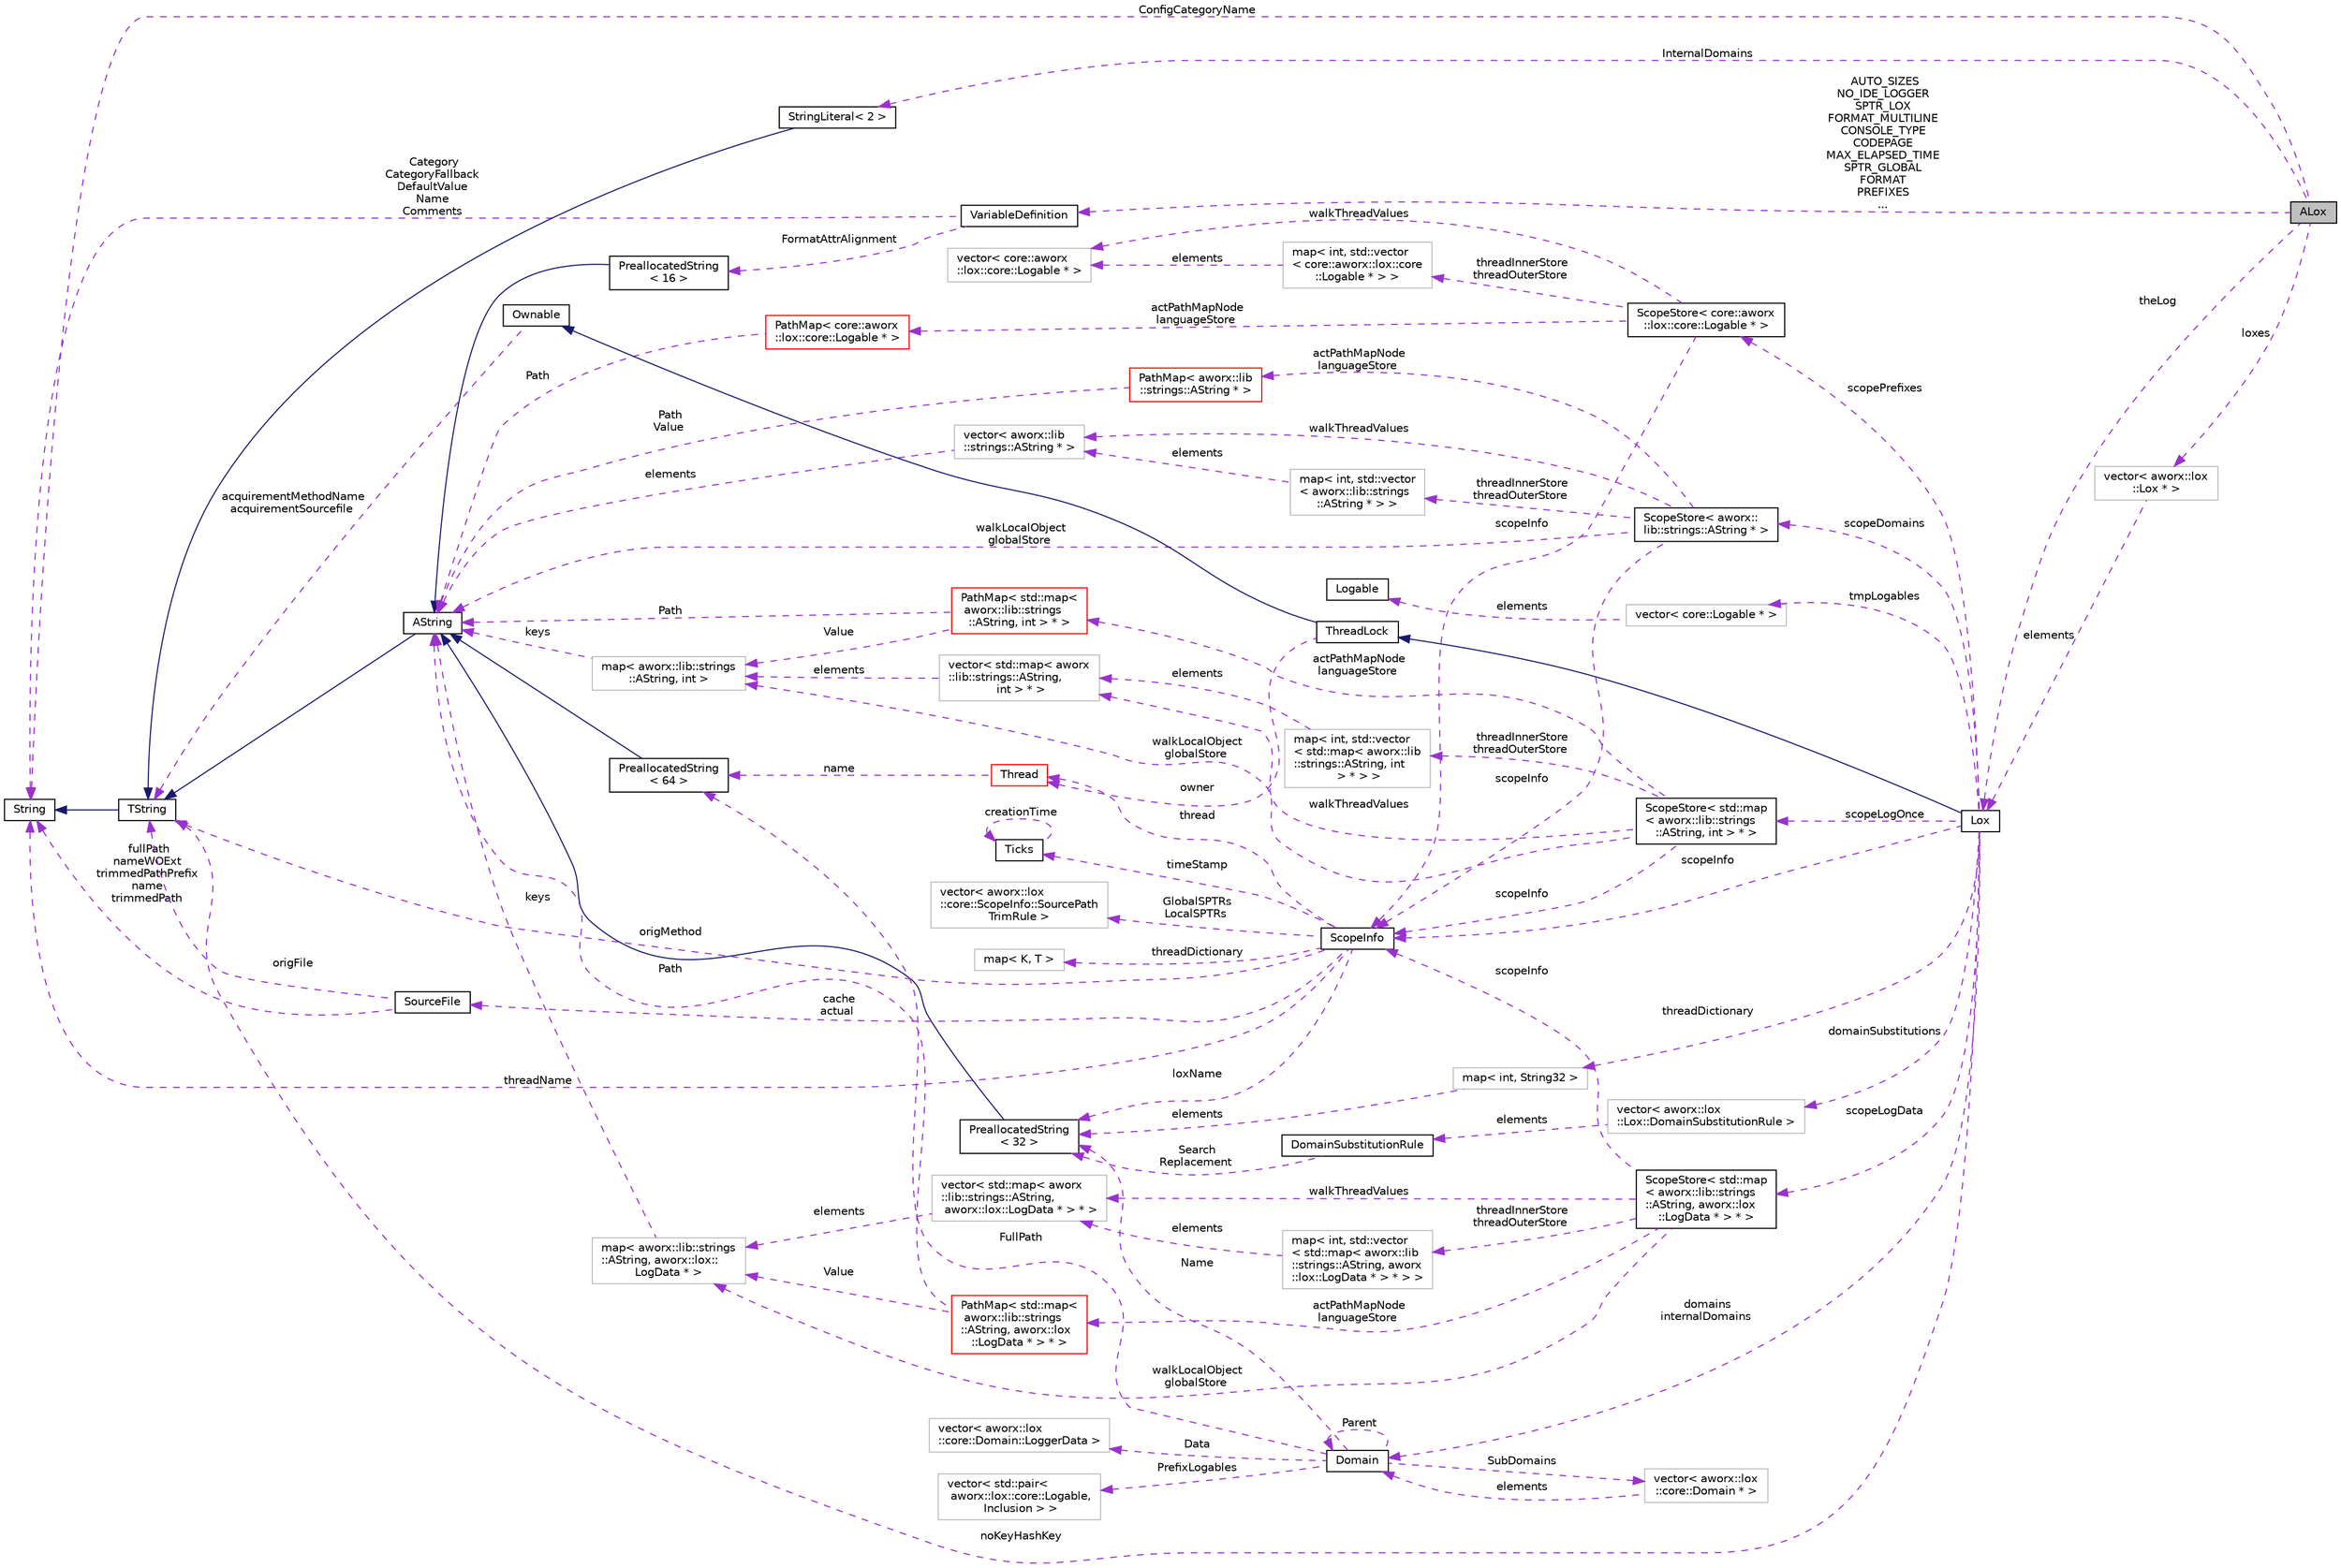 digraph "ALox"
{
  edge [fontname="Helvetica",fontsize="10",labelfontname="Helvetica",labelfontsize="10"];
  node [fontname="Helvetica",fontsize="10",shape=record];
  rankdir="LR";
  Node1 [label="ALox",height=0.2,width=0.4,color="black", fillcolor="grey75", style="filled", fontcolor="black"];
  Node2 -> Node1 [dir="back",color="darkorchid3",fontsize="10",style="dashed",label=" ConfigCategoryName" ,fontname="Helvetica"];
  Node2 [label="String",height=0.2,width=0.4,color="black", fillcolor="white", style="filled",URL="$classaworx_1_1lib_1_1strings_1_1String.html"];
  Node3 -> Node1 [dir="back",color="darkorchid3",fontsize="10",style="dashed",label=" AUTO_SIZES\nNO_IDE_LOGGER\nSPTR_LOX\nFORMAT_MULTILINE\nCONSOLE_TYPE\nCODEPAGE\nMAX_ELAPSED_TIME\nSPTR_GLOBAL\nFORMAT\nPREFIXES\n..." ,fontname="Helvetica"];
  Node3 [label="VariableDefinition",height=0.2,width=0.4,color="black", fillcolor="white", style="filled",URL="$structaworx_1_1lib_1_1config_1_1VariableDefinition.html"];
  Node2 -> Node3 [dir="back",color="darkorchid3",fontsize="10",style="dashed",label=" Category\nCategoryFallback\nDefaultValue\nName\nComments" ,fontname="Helvetica"];
  Node4 -> Node3 [dir="back",color="darkorchid3",fontsize="10",style="dashed",label=" FormatAttrAlignment" ,fontname="Helvetica"];
  Node4 [label="PreallocatedString\l\< 16 \>",height=0.2,width=0.4,color="black", fillcolor="white", style="filled",URL="$classaworx_1_1lib_1_1strings_1_1PreallocatedString.html"];
  Node5 -> Node4 [dir="back",color="midnightblue",fontsize="10",style="solid",fontname="Helvetica"];
  Node5 [label="AString",height=0.2,width=0.4,color="black", fillcolor="white", style="filled",URL="$classaworx_1_1lib_1_1strings_1_1AString.html"];
  Node6 -> Node5 [dir="back",color="midnightblue",fontsize="10",style="solid",fontname="Helvetica"];
  Node6 [label="TString",height=0.2,width=0.4,color="black", fillcolor="white", style="filled",URL="$classaworx_1_1lib_1_1strings_1_1TString.html"];
  Node2 -> Node6 [dir="back",color="midnightblue",fontsize="10",style="solid",fontname="Helvetica"];
  Node7 -> Node1 [dir="back",color="darkorchid3",fontsize="10",style="dashed",label=" theLog" ,fontname="Helvetica"];
  Node7 [label="Lox",height=0.2,width=0.4,color="black", fillcolor="white", style="filled",URL="$classaworx_1_1lox_1_1Lox.html"];
  Node8 -> Node7 [dir="back",color="midnightblue",fontsize="10",style="solid",fontname="Helvetica"];
  Node8 [label="ThreadLock",height=0.2,width=0.4,color="black", fillcolor="white", style="filled",URL="$classaworx_1_1lib_1_1threads_1_1ThreadLock.html"];
  Node9 -> Node8 [dir="back",color="midnightblue",fontsize="10",style="solid",fontname="Helvetica"];
  Node9 [label="Ownable",height=0.2,width=0.4,color="black", fillcolor="white", style="filled",URL="$classaworx_1_1lib_1_1Ownable.html"];
  Node6 -> Node9 [dir="back",color="darkorchid3",fontsize="10",style="dashed",label=" acquirementMethodName\nacquirementSourcefile" ,fontname="Helvetica"];
  Node10 -> Node8 [dir="back",color="darkorchid3",fontsize="10",style="dashed",label=" owner" ,fontname="Helvetica"];
  Node10 [label="Thread",height=0.2,width=0.4,color="red", fillcolor="white", style="filled",URL="$classaworx_1_1lib_1_1threads_1_1Thread.html"];
  Node11 -> Node10 [dir="back",color="darkorchid3",fontsize="10",style="dashed",label=" name" ,fontname="Helvetica"];
  Node11 [label="PreallocatedString\l\< 64 \>",height=0.2,width=0.4,color="black", fillcolor="white", style="filled",URL="$classaworx_1_1lib_1_1strings_1_1PreallocatedString.html"];
  Node5 -> Node11 [dir="back",color="midnightblue",fontsize="10",style="solid",fontname="Helvetica"];
  Node6 -> Node7 [dir="back",color="darkorchid3",fontsize="10",style="dashed",label=" noKeyHashKey" ,fontname="Helvetica"];
  Node12 -> Node7 [dir="back",color="darkorchid3",fontsize="10",style="dashed",label=" scopeInfo" ,fontname="Helvetica"];
  Node12 [label="ScopeInfo",height=0.2,width=0.4,color="black", fillcolor="white", style="filled",URL="$classaworx_1_1lox_1_1core_1_1ScopeInfo.html"];
  Node13 -> Node12 [dir="back",color="darkorchid3",fontsize="10",style="dashed",label=" threadDictionary" ,fontname="Helvetica"];
  Node13 [label="map\< K, T \>",height=0.2,width=0.4,color="grey75", fillcolor="white", style="filled",tooltip="STL class. "];
  Node2 -> Node12 [dir="back",color="darkorchid3",fontsize="10",style="dashed",label=" threadName" ,fontname="Helvetica"];
  Node6 -> Node12 [dir="back",color="darkorchid3",fontsize="10",style="dashed",label=" origMethod" ,fontname="Helvetica"];
  Node14 -> Node12 [dir="back",color="darkorchid3",fontsize="10",style="dashed",label=" cache\nactual" ,fontname="Helvetica"];
  Node14 [label="SourceFile",height=0.2,width=0.4,color="black", fillcolor="white", style="filled",URL="$structaworx_1_1lox_1_1core_1_1ScopeInfo_1_1SourceFile.html"];
  Node2 -> Node14 [dir="back",color="darkorchid3",fontsize="10",style="dashed",label=" fullPath\nnameWOExt\ntrimmedPathPrefix\nname\ntrimmedPath" ,fontname="Helvetica"];
  Node6 -> Node14 [dir="back",color="darkorchid3",fontsize="10",style="dashed",label=" origFile" ,fontname="Helvetica"];
  Node15 -> Node12 [dir="back",color="darkorchid3",fontsize="10",style="dashed",label=" timeStamp" ,fontname="Helvetica"];
  Node15 [label="Ticks",height=0.2,width=0.4,color="black", fillcolor="white", style="filled",URL="$classaworx_1_1lib_1_1time_1_1Ticks.html"];
  Node15 -> Node15 [dir="back",color="darkorchid3",fontsize="10",style="dashed",label=" creationTime" ,fontname="Helvetica"];
  Node16 -> Node12 [dir="back",color="darkorchid3",fontsize="10",style="dashed",label=" GlobalSPTRs\nLocalSPTRs" ,fontname="Helvetica"];
  Node16 [label="vector\< aworx::lox\l::core::ScopeInfo::SourcePath\lTrimRule \>",height=0.2,width=0.4,color="grey75", fillcolor="white", style="filled"];
  Node17 -> Node12 [dir="back",color="darkorchid3",fontsize="10",style="dashed",label=" loxName" ,fontname="Helvetica"];
  Node17 [label="PreallocatedString\l\< 32 \>",height=0.2,width=0.4,color="black", fillcolor="white", style="filled",URL="$classaworx_1_1lib_1_1strings_1_1PreallocatedString.html"];
  Node5 -> Node17 [dir="back",color="midnightblue",fontsize="10",style="solid",fontname="Helvetica"];
  Node10 -> Node12 [dir="back",color="darkorchid3",fontsize="10",style="dashed",label=" thread" ,fontname="Helvetica"];
  Node18 -> Node7 [dir="back",color="darkorchid3",fontsize="10",style="dashed",label=" scopeLogData" ,fontname="Helvetica"];
  Node18 [label="ScopeStore\< std::map\l\< aworx::lib::strings\l::AString, aworx::lox\l::LogData * \> * \>",height=0.2,width=0.4,color="black", fillcolor="white", style="filled",URL="$classaworx_1_1lox_1_1core_1_1ScopeStore.html"];
  Node12 -> Node18 [dir="back",color="darkorchid3",fontsize="10",style="dashed",label=" scopeInfo" ,fontname="Helvetica"];
  Node19 -> Node18 [dir="back",color="darkorchid3",fontsize="10",style="dashed",label=" threadInnerStore\nthreadOuterStore" ,fontname="Helvetica"];
  Node19 [label="map\< int, std::vector\l\< std::map\< aworx::lib\l::strings::AString, aworx\l::lox::LogData * \> * \> \>",height=0.2,width=0.4,color="grey75", fillcolor="white", style="filled"];
  Node20 -> Node19 [dir="back",color="darkorchid3",fontsize="10",style="dashed",label=" elements" ,fontname="Helvetica"];
  Node20 [label="vector\< std::map\< aworx\l::lib::strings::AString,\l aworx::lox::LogData * \> * \>",height=0.2,width=0.4,color="grey75", fillcolor="white", style="filled"];
  Node21 -> Node20 [dir="back",color="darkorchid3",fontsize="10",style="dashed",label=" elements" ,fontname="Helvetica"];
  Node21 [label="map\< aworx::lib::strings\l::AString, aworx::lox::\lLogData * \>",height=0.2,width=0.4,color="grey75", fillcolor="white", style="filled"];
  Node5 -> Node21 [dir="back",color="darkorchid3",fontsize="10",style="dashed",label=" keys" ,fontname="Helvetica"];
  Node21 -> Node18 [dir="back",color="darkorchid3",fontsize="10",style="dashed",label=" walkLocalObject\nglobalStore" ,fontname="Helvetica"];
  Node20 -> Node18 [dir="back",color="darkorchid3",fontsize="10",style="dashed",label=" walkThreadValues" ,fontname="Helvetica"];
  Node22 -> Node18 [dir="back",color="darkorchid3",fontsize="10",style="dashed",label=" actPathMapNode\nlanguageStore" ,fontname="Helvetica"];
  Node22 [label="PathMap\< std::map\<\l aworx::lib::strings\l::AString, aworx::lox\l::LogData * \> * \>",height=0.2,width=0.4,color="red", fillcolor="white", style="filled",URL="$classaworx_1_1lib_1_1containers_1_1PathMap.html"];
  Node21 -> Node22 [dir="back",color="darkorchid3",fontsize="10",style="dashed",label=" Value" ,fontname="Helvetica"];
  Node5 -> Node22 [dir="back",color="darkorchid3",fontsize="10",style="dashed",label=" Path" ,fontname="Helvetica"];
  Node23 -> Node7 [dir="back",color="darkorchid3",fontsize="10",style="dashed",label=" tmpLogables" ,fontname="Helvetica"];
  Node23 [label="vector\< core::Logable * \>",height=0.2,width=0.4,color="grey75", fillcolor="white", style="filled"];
  Node24 -> Node23 [dir="back",color="darkorchid3",fontsize="10",style="dashed",label=" elements" ,fontname="Helvetica"];
  Node24 [label="Logable",height=0.2,width=0.4,color="black", fillcolor="white", style="filled",URL="$structaworx_1_1lox_1_1core_1_1Logable.html"];
  Node25 -> Node7 [dir="back",color="darkorchid3",fontsize="10",style="dashed",label=" scopeDomains" ,fontname="Helvetica"];
  Node25 [label="ScopeStore\< aworx::\llib::strings::AString * \>",height=0.2,width=0.4,color="black", fillcolor="white", style="filled",URL="$classaworx_1_1lox_1_1core_1_1ScopeStore.html"];
  Node26 -> Node25 [dir="back",color="darkorchid3",fontsize="10",style="dashed",label=" actPathMapNode\nlanguageStore" ,fontname="Helvetica"];
  Node26 [label="PathMap\< aworx::lib\l::strings::AString * \>",height=0.2,width=0.4,color="red", fillcolor="white", style="filled",URL="$classaworx_1_1lib_1_1containers_1_1PathMap.html"];
  Node5 -> Node26 [dir="back",color="darkorchid3",fontsize="10",style="dashed",label=" Path\nValue" ,fontname="Helvetica"];
  Node12 -> Node25 [dir="back",color="darkorchid3",fontsize="10",style="dashed",label=" scopeInfo" ,fontname="Helvetica"];
  Node27 -> Node25 [dir="back",color="darkorchid3",fontsize="10",style="dashed",label=" walkThreadValues" ,fontname="Helvetica"];
  Node27 [label="vector\< aworx::lib\l::strings::AString * \>",height=0.2,width=0.4,color="grey75", fillcolor="white", style="filled"];
  Node5 -> Node27 [dir="back",color="darkorchid3",fontsize="10",style="dashed",label=" elements" ,fontname="Helvetica"];
  Node5 -> Node25 [dir="back",color="darkorchid3",fontsize="10",style="dashed",label=" walkLocalObject\nglobalStore" ,fontname="Helvetica"];
  Node28 -> Node25 [dir="back",color="darkorchid3",fontsize="10",style="dashed",label=" threadInnerStore\nthreadOuterStore" ,fontname="Helvetica"];
  Node28 [label="map\< int, std::vector\l\< aworx::lib::strings\l::AString * \> \>",height=0.2,width=0.4,color="grey75", fillcolor="white", style="filled"];
  Node27 -> Node28 [dir="back",color="darkorchid3",fontsize="10",style="dashed",label=" elements" ,fontname="Helvetica"];
  Node29 -> Node7 [dir="back",color="darkorchid3",fontsize="10",style="dashed",label=" threadDictionary" ,fontname="Helvetica"];
  Node29 [label="map\< int, String32 \>",height=0.2,width=0.4,color="grey75", fillcolor="white", style="filled"];
  Node17 -> Node29 [dir="back",color="darkorchid3",fontsize="10",style="dashed",label=" elements" ,fontname="Helvetica"];
  Node30 -> Node7 [dir="back",color="darkorchid3",fontsize="10",style="dashed",label=" domainSubstitutions" ,fontname="Helvetica"];
  Node30 [label="vector\< aworx::lox\l::Lox::DomainSubstitutionRule \>",height=0.2,width=0.4,color="grey75", fillcolor="white", style="filled"];
  Node31 -> Node30 [dir="back",color="darkorchid3",fontsize="10",style="dashed",label=" elements" ,fontname="Helvetica"];
  Node31 [label="DomainSubstitutionRule",height=0.2,width=0.4,color="black", fillcolor="white", style="filled",URL="$structaworx_1_1lox_1_1Lox_1_1DomainSubstitutionRule.html"];
  Node17 -> Node31 [dir="back",color="darkorchid3",fontsize="10",style="dashed",label=" Search\nReplacement" ,fontname="Helvetica"];
  Node32 -> Node7 [dir="back",color="darkorchid3",fontsize="10",style="dashed",label=" scopeLogOnce" ,fontname="Helvetica"];
  Node32 [label="ScopeStore\< std::map\l\< aworx::lib::strings\l::AString, int \> * \>",height=0.2,width=0.4,color="black", fillcolor="white", style="filled",URL="$classaworx_1_1lox_1_1core_1_1ScopeStore.html"];
  Node33 -> Node32 [dir="back",color="darkorchid3",fontsize="10",style="dashed",label=" threadInnerStore\nthreadOuterStore" ,fontname="Helvetica"];
  Node33 [label="map\< int, std::vector\l\< std::map\< aworx::lib\l::strings::AString, int\l \> * \> \>",height=0.2,width=0.4,color="grey75", fillcolor="white", style="filled"];
  Node34 -> Node33 [dir="back",color="darkorchid3",fontsize="10",style="dashed",label=" elements" ,fontname="Helvetica"];
  Node34 [label="vector\< std::map\< aworx\l::lib::strings::AString,\l int \> * \>",height=0.2,width=0.4,color="grey75", fillcolor="white", style="filled"];
  Node35 -> Node34 [dir="back",color="darkorchid3",fontsize="10",style="dashed",label=" elements" ,fontname="Helvetica"];
  Node35 [label="map\< aworx::lib::strings\l::AString, int \>",height=0.2,width=0.4,color="grey75", fillcolor="white", style="filled"];
  Node5 -> Node35 [dir="back",color="darkorchid3",fontsize="10",style="dashed",label=" keys" ,fontname="Helvetica"];
  Node12 -> Node32 [dir="back",color="darkorchid3",fontsize="10",style="dashed",label=" scopeInfo" ,fontname="Helvetica"];
  Node34 -> Node32 [dir="back",color="darkorchid3",fontsize="10",style="dashed",label=" walkThreadValues" ,fontname="Helvetica"];
  Node36 -> Node32 [dir="back",color="darkorchid3",fontsize="10",style="dashed",label=" actPathMapNode\nlanguageStore" ,fontname="Helvetica"];
  Node36 [label="PathMap\< std::map\<\l aworx::lib::strings\l::AString, int \> * \>",height=0.2,width=0.4,color="red", fillcolor="white", style="filled",URL="$classaworx_1_1lib_1_1containers_1_1PathMap.html"];
  Node5 -> Node36 [dir="back",color="darkorchid3",fontsize="10",style="dashed",label=" Path" ,fontname="Helvetica"];
  Node35 -> Node36 [dir="back",color="darkorchid3",fontsize="10",style="dashed",label=" Value" ,fontname="Helvetica"];
  Node35 -> Node32 [dir="back",color="darkorchid3",fontsize="10",style="dashed",label=" walkLocalObject\nglobalStore" ,fontname="Helvetica"];
  Node37 -> Node7 [dir="back",color="darkorchid3",fontsize="10",style="dashed",label=" scopePrefixes" ,fontname="Helvetica"];
  Node37 [label="ScopeStore\< core::aworx\l::lox::core::Logable * \>",height=0.2,width=0.4,color="black", fillcolor="white", style="filled",URL="$classaworx_1_1lox_1_1core_1_1ScopeStore.html"];
  Node12 -> Node37 [dir="back",color="darkorchid3",fontsize="10",style="dashed",label=" scopeInfo" ,fontname="Helvetica"];
  Node38 -> Node37 [dir="back",color="darkorchid3",fontsize="10",style="dashed",label=" actPathMapNode\nlanguageStore" ,fontname="Helvetica"];
  Node38 [label="PathMap\< core::aworx\l::lox::core::Logable * \>",height=0.2,width=0.4,color="red", fillcolor="white", style="filled",URL="$classaworx_1_1lib_1_1containers_1_1PathMap.html"];
  Node5 -> Node38 [dir="back",color="darkorchid3",fontsize="10",style="dashed",label=" Path" ,fontname="Helvetica"];
  Node39 -> Node37 [dir="back",color="darkorchid3",fontsize="10",style="dashed",label=" walkThreadValues" ,fontname="Helvetica"];
  Node39 [label="vector\< core::aworx\l::lox::core::Logable * \>",height=0.2,width=0.4,color="grey75", fillcolor="white", style="filled"];
  Node40 -> Node37 [dir="back",color="darkorchid3",fontsize="10",style="dashed",label=" threadInnerStore\nthreadOuterStore" ,fontname="Helvetica"];
  Node40 [label="map\< int, std::vector\l\< core::aworx::lox::core\l::Logable * \> \>",height=0.2,width=0.4,color="grey75", fillcolor="white", style="filled"];
  Node39 -> Node40 [dir="back",color="darkorchid3",fontsize="10",style="dashed",label=" elements" ,fontname="Helvetica"];
  Node41 -> Node7 [dir="back",color="darkorchid3",fontsize="10",style="dashed",label=" domains\ninternalDomains" ,fontname="Helvetica"];
  Node41 [label="Domain",height=0.2,width=0.4,color="black", fillcolor="white", style="filled",URL="$classaworx_1_1lox_1_1core_1_1Domain.html"];
  Node11 -> Node41 [dir="back",color="darkorchid3",fontsize="10",style="dashed",label=" FullPath" ,fontname="Helvetica"];
  Node42 -> Node41 [dir="back",color="darkorchid3",fontsize="10",style="dashed",label=" Data" ,fontname="Helvetica"];
  Node42 [label="vector\< aworx::lox\l::core::Domain::LoggerData \>",height=0.2,width=0.4,color="grey75", fillcolor="white", style="filled"];
  Node17 -> Node41 [dir="back",color="darkorchid3",fontsize="10",style="dashed",label=" Name" ,fontname="Helvetica"];
  Node43 -> Node41 [dir="back",color="darkorchid3",fontsize="10",style="dashed",label=" PrefixLogables" ,fontname="Helvetica"];
  Node43 [label="vector\< std::pair\<\l aworx::lox::core::Logable,\l Inclusion \> \>",height=0.2,width=0.4,color="grey75", fillcolor="white", style="filled"];
  Node44 -> Node41 [dir="back",color="darkorchid3",fontsize="10",style="dashed",label=" SubDomains" ,fontname="Helvetica"];
  Node44 [label="vector\< aworx::lox\l::core::Domain * \>",height=0.2,width=0.4,color="grey75", fillcolor="white", style="filled"];
  Node41 -> Node44 [dir="back",color="darkorchid3",fontsize="10",style="dashed",label=" elements" ,fontname="Helvetica"];
  Node41 -> Node41 [dir="back",color="darkorchid3",fontsize="10",style="dashed",label=" Parent" ,fontname="Helvetica"];
  Node45 -> Node1 [dir="back",color="darkorchid3",fontsize="10",style="dashed",label=" InternalDomains" ,fontname="Helvetica"];
  Node45 [label="StringLiteral\< 2 \>",height=0.2,width=0.4,color="black", fillcolor="white", style="filled",URL="$classaworx_1_1lib_1_1strings_1_1StringLiteral.html"];
  Node6 -> Node45 [dir="back",color="midnightblue",fontsize="10",style="solid",fontname="Helvetica"];
  Node46 -> Node1 [dir="back",color="darkorchid3",fontsize="10",style="dashed",label=" loxes" ,fontname="Helvetica"];
  Node46 [label="vector\< aworx::lox\l::Lox * \>",height=0.2,width=0.4,color="grey75", fillcolor="white", style="filled"];
  Node7 -> Node46 [dir="back",color="darkorchid3",fontsize="10",style="dashed",label=" elements" ,fontname="Helvetica"];
}
